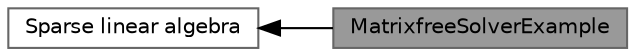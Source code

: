 digraph "MatrixfreeSolverExample"
{
 // LATEX_PDF_SIZE
  bgcolor="transparent";
  edge [fontname=Helvetica,fontsize=10,labelfontname=Helvetica,labelfontsize=10];
  node [fontname=Helvetica,fontsize=10,shape=box,height=0.2,width=0.4];
  rankdir=LR;
  Node1 [id="Node000001",label="MatrixfreeSolverExample",height=0.2,width=0.4,color="gray40", fillcolor="grey60", style="filled", fontcolor="black",tooltip=" "];
  Node2 [id="Node000002",label="Sparse linear algebra",height=0.2,width=0.4,color="grey40", fillcolor="white", style="filled",URL="$group___sparse__chapter.html",tooltip=" "];
  Node2->Node1 [shape=plaintext, dir="back", style="solid"];
}
